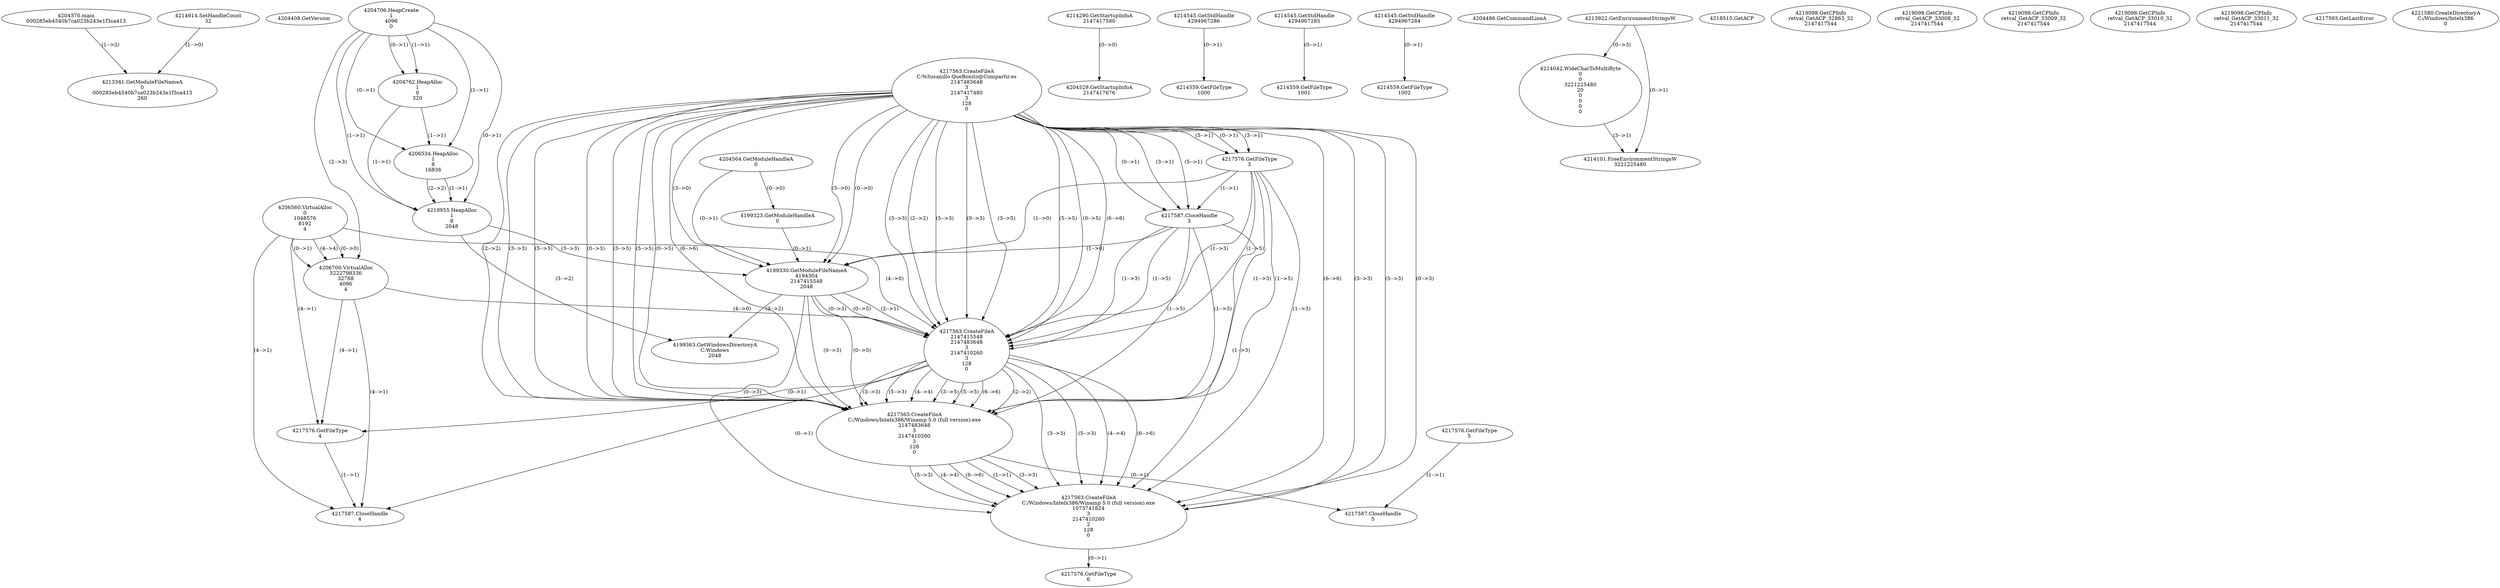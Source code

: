 // Global SCDG with merge call
digraph {
	0 [label="4204370.main
000285eb4540b7ca023b243e1f3ca413"]
	1 [label="4204408.GetVersion
"]
	2 [label="4204706.HeapCreate
1
4096
0"]
	3 [label="4204762.HeapAlloc
1
0
320"]
	2 -> 3 [label="(1-->1)"]
	2 -> 3 [label="(0-->1)"]
	4 [label="4206534.HeapAlloc
1
8
16836"]
	2 -> 4 [label="(1-->1)"]
	2 -> 4 [label="(0-->1)"]
	3 -> 4 [label="(1-->1)"]
	5 [label="4206560.VirtualAlloc
0
1048576
8192
4"]
	6 [label="4206700.VirtualAlloc
3222798336
32768
4096
4"]
	5 -> 6 [label="(0-->1)"]
	2 -> 6 [label="(2-->3)"]
	5 -> 6 [label="(4-->4)"]
	5 -> 6 [label="(0-->0)"]
	7 [label="4214290.GetStartupInfoA
2147417580"]
	8 [label="4214545.GetStdHandle
4294967286"]
	9 [label="4214559.GetFileType
1000"]
	8 -> 9 [label="(0-->1)"]
	10 [label="4214545.GetStdHandle
4294967285"]
	11 [label="4214559.GetFileType
1001"]
	10 -> 11 [label="(0-->1)"]
	12 [label="4214545.GetStdHandle
4294967284"]
	13 [label="4214559.GetFileType
1002"]
	12 -> 13 [label="(0-->1)"]
	14 [label="4214614.SetHandleCount
32"]
	15 [label="4204486.GetCommandLineA
"]
	16 [label="4213922.GetEnvironmentStringsW
"]
	17 [label="4214042.WideCharToMultiByte
0
0
3221225480
20
0
0
0
0"]
	16 -> 17 [label="(0-->3)"]
	18 [label="4214101.FreeEnvironmentStringsW
3221225480"]
	16 -> 18 [label="(0-->1)"]
	17 -> 18 [label="(3-->1)"]
	19 [label="4218515.GetACP
"]
	20 [label="4219098.GetCPInfo
retval_GetACP_32863_32
2147417544"]
	21 [label="4219098.GetCPInfo
retval_GetACP_33008_32
2147417544"]
	22 [label="4219098.GetCPInfo
retval_GetACP_33009_32
2147417544"]
	23 [label="4219098.GetCPInfo
retval_GetACP_33010_32
2147417544"]
	24 [label="4219098.GetCPInfo
retval_GetACP_33011_32
2147417544"]
	25 [label="4213341.GetModuleFileNameA
0
000285eb4540b7ca023b243e1f3ca413
260"]
	0 -> 25 [label="(1-->2)"]
	14 -> 25 [label="(1-->0)"]
	26 [label="4219955.HeapAlloc
1
8
2048"]
	2 -> 26 [label="(1-->1)"]
	2 -> 26 [label="(0-->1)"]
	3 -> 26 [label="(1-->1)"]
	4 -> 26 [label="(1-->1)"]
	4 -> 26 [label="(2-->2)"]
	27 [label="4204529.GetStartupInfoA
2147417676"]
	7 -> 27 [label="(0-->0)"]
	28 [label="4204564.GetModuleHandleA
0"]
	29 [label="4217563.CreateFileA
C:\Gusanillo QueBonito@Compartir.es
2147483648
3
2147417480
3
128
0"]
	30 [label="4217576.GetFileType
3"]
	29 -> 30 [label="(3-->1)"]
	29 -> 30 [label="(5-->1)"]
	29 -> 30 [label="(0-->1)"]
	31 [label="4217587.CloseHandle
3"]
	29 -> 31 [label="(3-->1)"]
	29 -> 31 [label="(5-->1)"]
	29 -> 31 [label="(0-->1)"]
	30 -> 31 [label="(1-->1)"]
	32 [label="4217593.GetLastError
"]
	33 [label="4199323.GetModuleHandleA
0"]
	28 -> 33 [label="(0-->0)"]
	34 [label="4199330.GetModuleFileNameA
4194304
2147415548
2048"]
	28 -> 34 [label="(0-->1)"]
	33 -> 34 [label="(0-->1)"]
	26 -> 34 [label="(3-->3)"]
	29 -> 34 [label="(3-->0)"]
	29 -> 34 [label="(5-->0)"]
	29 -> 34 [label="(0-->0)"]
	30 -> 34 [label="(1-->0)"]
	31 -> 34 [label="(1-->0)"]
	35 [label="4199363.GetWindowsDirectoryA
C:\Windows
2048"]
	26 -> 35 [label="(3-->2)"]
	34 -> 35 [label="(3-->2)"]
	36 [label="4221580.CreateDirectoryA
C:/Windows/Intelx386
0"]
	37 [label="4217563.CreateFileA
2147415548
2147483648
3
2147410260
3
128
0"]
	34 -> 37 [label="(2-->1)"]
	29 -> 37 [label="(2-->2)"]
	29 -> 37 [label="(3-->3)"]
	29 -> 37 [label="(5-->3)"]
	29 -> 37 [label="(0-->3)"]
	30 -> 37 [label="(1-->3)"]
	31 -> 37 [label="(1-->3)"]
	34 -> 37 [label="(0-->3)"]
	29 -> 37 [label="(3-->5)"]
	29 -> 37 [label="(5-->5)"]
	29 -> 37 [label="(0-->5)"]
	30 -> 37 [label="(1-->5)"]
	31 -> 37 [label="(1-->5)"]
	34 -> 37 [label="(0-->5)"]
	29 -> 37 [label="(6-->6)"]
	5 -> 37 [label="(4-->0)"]
	6 -> 37 [label="(4-->0)"]
	38 [label="4217576.GetFileType
4"]
	5 -> 38 [label="(4-->1)"]
	6 -> 38 [label="(4-->1)"]
	37 -> 38 [label="(0-->1)"]
	39 [label="4217587.CloseHandle
4"]
	5 -> 39 [label="(4-->1)"]
	6 -> 39 [label="(4-->1)"]
	37 -> 39 [label="(0-->1)"]
	38 -> 39 [label="(1-->1)"]
	40 [label="4217576.GetFileType
5"]
	41 [label="4217563.CreateFileA
C:/Windows/Intelx386/Winamp 5.0 (full version).exe
2147483648
3
2147410260
3
128
0"]
	29 -> 41 [label="(2-->2)"]
	37 -> 41 [label="(2-->2)"]
	29 -> 41 [label="(3-->3)"]
	29 -> 41 [label="(5-->3)"]
	29 -> 41 [label="(0-->3)"]
	30 -> 41 [label="(1-->3)"]
	31 -> 41 [label="(1-->3)"]
	34 -> 41 [label="(0-->3)"]
	37 -> 41 [label="(3-->3)"]
	37 -> 41 [label="(5-->3)"]
	37 -> 41 [label="(4-->4)"]
	29 -> 41 [label="(3-->5)"]
	29 -> 41 [label="(5-->5)"]
	29 -> 41 [label="(0-->5)"]
	30 -> 41 [label="(1-->5)"]
	31 -> 41 [label="(1-->5)"]
	34 -> 41 [label="(0-->5)"]
	37 -> 41 [label="(3-->5)"]
	37 -> 41 [label="(5-->5)"]
	29 -> 41 [label="(6-->6)"]
	37 -> 41 [label="(6-->6)"]
	42 [label="4217587.CloseHandle
5"]
	40 -> 42 [label="(1-->1)"]
	41 -> 42 [label="(0-->1)"]
	43 [label="4217563.CreateFileA
C:/Windows/Intelx386/Winamp 5.0 (full version).exe
1073741824
3
2147410260
2
128
0"]
	41 -> 43 [label="(1-->1)"]
	29 -> 43 [label="(3-->3)"]
	29 -> 43 [label="(5-->3)"]
	29 -> 43 [label="(0-->3)"]
	30 -> 43 [label="(1-->3)"]
	31 -> 43 [label="(1-->3)"]
	34 -> 43 [label="(0-->3)"]
	37 -> 43 [label="(3-->3)"]
	37 -> 43 [label="(5-->3)"]
	41 -> 43 [label="(3-->3)"]
	41 -> 43 [label="(5-->3)"]
	37 -> 43 [label="(4-->4)"]
	41 -> 43 [label="(4-->4)"]
	29 -> 43 [label="(6-->6)"]
	37 -> 43 [label="(6-->6)"]
	41 -> 43 [label="(6-->6)"]
	44 [label="4217576.GetFileType
6"]
	43 -> 44 [label="(0-->1)"]
}
